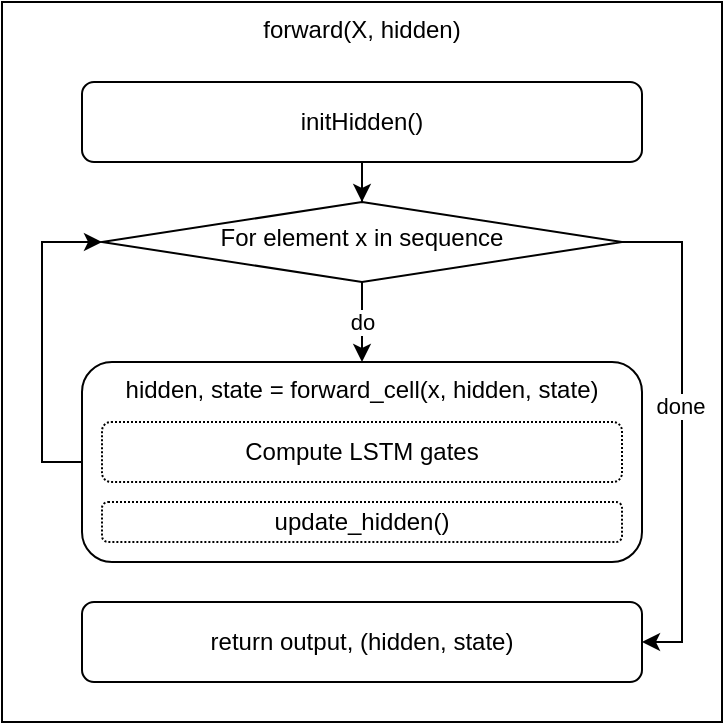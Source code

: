 <mxfile version="13.1.2" type="device"><diagram id="C5RBs43oDa-KdzZeNtuy" name="Page-1"><mxGraphModel dx="981" dy="535" grid="1" gridSize="10" guides="1" tooltips="1" connect="1" arrows="1" fold="1" page="1" pageScale="1" pageWidth="827" pageHeight="1169" math="0" shadow="0"><root><mxCell id="WIyWlLk6GJQsqaUBKTNV-0"/><mxCell id="WIyWlLk6GJQsqaUBKTNV-1" parent="WIyWlLk6GJQsqaUBKTNV-0"/><mxCell id="hQRL05xmhdTlUkpQcPN--0" value="&lt;span style=&quot;background-color: transparent&quot;&gt;forward(X, hidden)&lt;/span&gt;" style="rounded=0;whiteSpace=wrap;html=1;labelPosition=center;verticalLabelPosition=middle;align=center;verticalAlign=top;fillColor=none;" vertex="1" parent="WIyWlLk6GJQsqaUBKTNV-1"><mxGeometry x="180" y="120" width="360" height="360" as="geometry"/></mxCell><mxCell id="hQRL05xmhdTlUkpQcPN--12" value="" style="edgeStyle=orthogonalEdgeStyle;rounded=0;orthogonalLoop=1;jettySize=auto;html=1;entryX=0.5;entryY=0;entryDx=0;entryDy=0;" edge="1" parent="WIyWlLk6GJQsqaUBKTNV-1" source="WIyWlLk6GJQsqaUBKTNV-3" target="hQRL05xmhdTlUkpQcPN--21"><mxGeometry relative="1" as="geometry"><mxPoint x="360" y="240.0" as="targetPoint"/></mxGeometry></mxCell><mxCell id="WIyWlLk6GJQsqaUBKTNV-3" value="initHidden()" style="rounded=1;whiteSpace=wrap;html=1;fontSize=12;glass=0;strokeWidth=1;shadow=0;" parent="WIyWlLk6GJQsqaUBKTNV-1" vertex="1"><mxGeometry x="220" y="160" width="280" height="40" as="geometry"/></mxCell><mxCell id="hQRL05xmhdTlUkpQcPN--25" value="do" style="edgeStyle=orthogonalEdgeStyle;rounded=0;orthogonalLoop=1;jettySize=auto;html=1;exitX=0.5;exitY=1;exitDx=0;exitDy=0;entryX=0.5;entryY=0;entryDx=0;entryDy=0;" edge="1" parent="WIyWlLk6GJQsqaUBKTNV-1" source="hQRL05xmhdTlUkpQcPN--21" target="hQRL05xmhdTlUkpQcPN--24"><mxGeometry relative="1" as="geometry"><Array as="points"><mxPoint x="360" y="270"/><mxPoint x="360" y="270"/></Array></mxGeometry></mxCell><mxCell id="hQRL05xmhdTlUkpQcPN--28" style="edgeStyle=orthogonalEdgeStyle;rounded=0;orthogonalLoop=1;jettySize=auto;html=1;exitX=1;exitY=0.5;exitDx=0;exitDy=0;entryX=1;entryY=0.5;entryDx=0;entryDy=0;" edge="1" parent="WIyWlLk6GJQsqaUBKTNV-1" source="hQRL05xmhdTlUkpQcPN--21" target="hQRL05xmhdTlUkpQcPN--27"><mxGeometry relative="1" as="geometry"/></mxCell><mxCell id="hQRL05xmhdTlUkpQcPN--29" value="done" style="edgeLabel;html=1;align=center;verticalAlign=middle;resizable=0;points=[];" vertex="1" connectable="0" parent="hQRL05xmhdTlUkpQcPN--28"><mxGeometry x="-0.108" y="-1" relative="1" as="geometry"><mxPoint as="offset"/></mxGeometry></mxCell><mxCell id="hQRL05xmhdTlUkpQcPN--21" value="For element x in sequence" style="rhombus;whiteSpace=wrap;html=1;shadow=0;fontFamily=Helvetica;fontSize=12;align=center;strokeWidth=1;spacing=6;spacingTop=-4;" vertex="1" parent="WIyWlLk6GJQsqaUBKTNV-1"><mxGeometry x="230" y="220" width="260" height="40" as="geometry"/></mxCell><mxCell id="hQRL05xmhdTlUkpQcPN--31" style="edgeStyle=orthogonalEdgeStyle;rounded=0;orthogonalLoop=1;jettySize=auto;html=1;exitX=0;exitY=0.5;exitDx=0;exitDy=0;entryX=0;entryY=0.5;entryDx=0;entryDy=0;" edge="1" parent="WIyWlLk6GJQsqaUBKTNV-1" source="hQRL05xmhdTlUkpQcPN--24" target="hQRL05xmhdTlUkpQcPN--21"><mxGeometry relative="1" as="geometry"/></mxCell><mxCell id="hQRL05xmhdTlUkpQcPN--24" value="&lt;div&gt;hidden, state = forward_cell(x, hidden, state)&lt;/div&gt;&lt;div&gt;&lt;br&gt;&lt;/div&gt;&lt;div&gt;&lt;br&gt;&lt;/div&gt;&lt;div&gt;&lt;br&gt;&lt;/div&gt;&lt;div&gt;&lt;br&gt;&lt;/div&gt;&lt;div&gt;&lt;br&gt;&lt;/div&gt;" style="rounded=1;whiteSpace=wrap;html=1;fontSize=12;glass=0;strokeWidth=1;shadow=0;" vertex="1" parent="WIyWlLk6GJQsqaUBKTNV-1"><mxGeometry x="220" y="300" width="280" height="100" as="geometry"/></mxCell><mxCell id="hQRL05xmhdTlUkpQcPN--27" value="return output, (hidden, state)" style="rounded=1;whiteSpace=wrap;html=1;fillColor=none;" vertex="1" parent="WIyWlLk6GJQsqaUBKTNV-1"><mxGeometry x="220" y="420" width="280" height="40" as="geometry"/></mxCell><mxCell id="hQRL05xmhdTlUkpQcPN--32" value="update_hidden()" style="rounded=1;whiteSpace=wrap;html=1;fillColor=none;dashed=1;dashPattern=1 1;" vertex="1" parent="WIyWlLk6GJQsqaUBKTNV-1"><mxGeometry x="230" y="370" width="260" height="20" as="geometry"/></mxCell><mxCell id="hQRL05xmhdTlUkpQcPN--33" value="Compute LSTM gates" style="rounded=1;whiteSpace=wrap;html=1;fillColor=none;dashed=1;dashPattern=1 1;" vertex="1" parent="WIyWlLk6GJQsqaUBKTNV-1"><mxGeometry x="230" y="330" width="260" height="30" as="geometry"/></mxCell></root></mxGraphModel></diagram></mxfile>